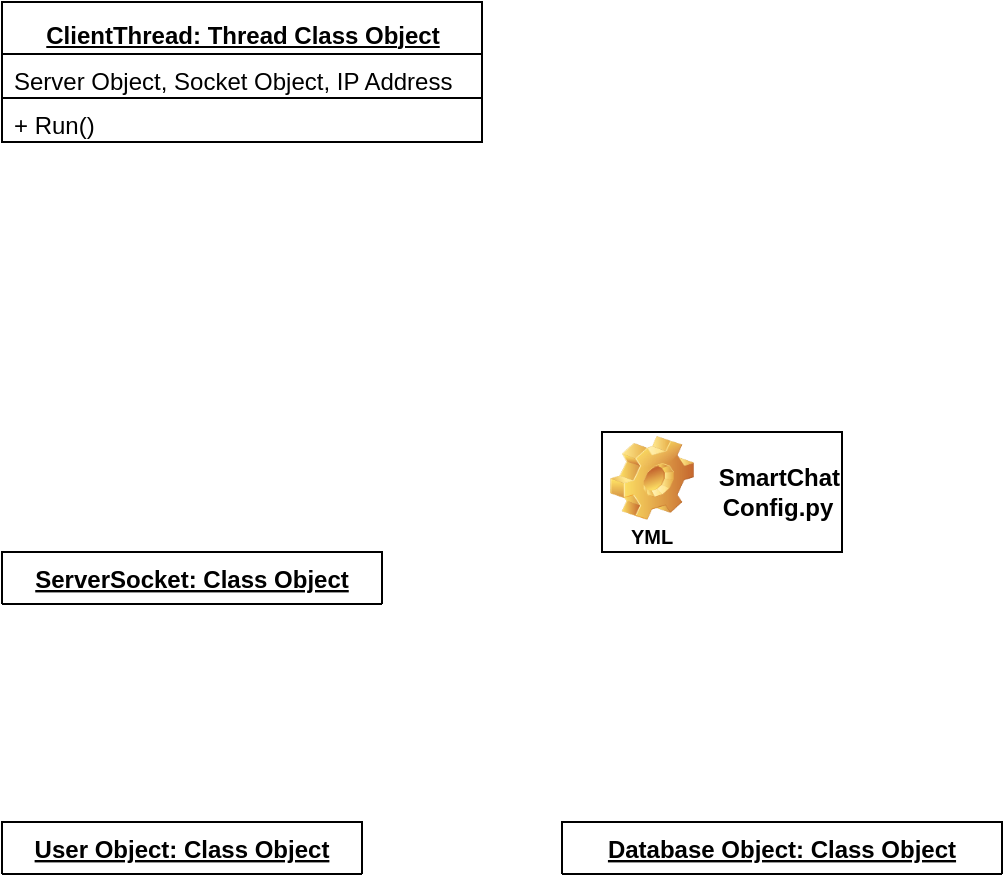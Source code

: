 <mxfile version="15.3.7" type="github">
  <diagram id="C5RBs43oDa-KdzZeNtuy" name="Page-1">
    <mxGraphModel dx="569" dy="1474" grid="1" gridSize="10" guides="1" tooltips="1" connect="1" arrows="1" fold="1" page="1" pageScale="1" pageWidth="827" pageHeight="1169" math="0" shadow="0">
      <root>
        <mxCell id="WIyWlLk6GJQsqaUBKTNV-0" />
        <mxCell id="WIyWlLk6GJQsqaUBKTNV-1" parent="WIyWlLk6GJQsqaUBKTNV-0" />
        <mxCell id="c3OAgtWylzfshOaT56zN-23" value="User Object: Class Object" style="swimlane;fontStyle=5;childLayout=stackLayout;horizontal=1;startSize=26;fillColor=none;horizontalStack=0;resizeParent=1;resizeParentMax=0;resizeLast=0;collapsible=1;marginBottom=0;rounded=0;shadow=0;sketch=0;" vertex="1" collapsed="1" parent="WIyWlLk6GJQsqaUBKTNV-1">
          <mxGeometry x="200" y="300" width="180" height="26" as="geometry">
            <mxRectangle x="200" y="300" width="230" height="140" as="alternateBounds" />
          </mxGeometry>
        </mxCell>
        <mxCell id="c3OAgtWylzfshOaT56zN-24" value="+ Initialize(ID, Username, Password, &#xa;Email, FirstName, LastName)&#xa;" style="text;strokeColor=none;fillColor=none;align=left;verticalAlign=top;spacingLeft=4;spacingRight=4;overflow=hidden;rotatable=0;points=[[0,0.5],[1,0.5]];portConstraint=eastwest;" vertex="1" parent="c3OAgtWylzfshOaT56zN-23">
          <mxGeometry y="26" width="180" height="34" as="geometry" />
        </mxCell>
        <mxCell id="c3OAgtWylzfshOaT56zN-25" value="+ EncodeJson(user object): Dictionary to &#xa;                                             Json String" style="text;strokeColor=none;fillColor=none;align=left;verticalAlign=top;spacingLeft=4;spacingRight=4;overflow=hidden;rotatable=0;points=[[0,0.5],[1,0.5]];portConstraint=eastwest;" vertex="1" parent="c3OAgtWylzfshOaT56zN-23">
          <mxGeometry y="60" width="180" height="40" as="geometry" />
        </mxCell>
        <mxCell id="c3OAgtWylzfshOaT56zN-26" value="+ DecodeJson(json string): Json String to&#xa;                                            Dictionary" style="text;strokeColor=none;fillColor=none;align=left;verticalAlign=top;spacingLeft=4;spacingRight=4;overflow=hidden;rotatable=0;points=[[0,0.5],[1,0.5]];portConstraint=eastwest;" vertex="1" parent="c3OAgtWylzfshOaT56zN-23">
          <mxGeometry y="100" width="180" height="40" as="geometry" />
        </mxCell>
        <mxCell id="c3OAgtWylzfshOaT56zN-31" value="&lt;b&gt;SmartChat&lt;br&gt;Config.py&amp;nbsp;&lt;/b&gt;" style="html=1;rounded=0;shadow=0;glass=0;sketch=0;fillColor=none;align=right;" vertex="1" parent="WIyWlLk6GJQsqaUBKTNV-1">
          <mxGeometry x="500" y="105" width="120" height="60" as="geometry" />
        </mxCell>
        <mxCell id="c3OAgtWylzfshOaT56zN-30" value="&lt;font style=&quot;font-size: 10px&quot;&gt;YML&lt;/font&gt;" style="label;whiteSpace=wrap;html=1;align=center;verticalAlign=bottom;spacingLeft=0;spacingBottom=4;imageAlign=center;imageVerticalAlign=top;image=img/clipart/Gear_128x128.png;rounded=0;shadow=0;sketch=0;glass=0;fillColor=none;strokeColor=none;" vertex="1" parent="WIyWlLk6GJQsqaUBKTNV-1">
          <mxGeometry x="500" y="100" width="50" height="70" as="geometry" />
        </mxCell>
        <mxCell id="c3OAgtWylzfshOaT56zN-41" value="Database Object: Class Object&#xa;" style="swimlane;fontStyle=5;childLayout=stackLayout;horizontal=1;startSize=26;fillColor=none;horizontalStack=0;resizeParent=1;resizeParentMax=0;resizeLast=0;collapsible=1;marginBottom=0;rounded=0;shadow=0;sketch=0;verticalAlign=top;" vertex="1" collapsed="1" parent="WIyWlLk6GJQsqaUBKTNV-1">
          <mxGeometry x="480" y="300" width="220" height="26" as="geometry">
            <mxRectangle x="480" y="300" width="210" height="136" as="alternateBounds" />
          </mxGeometry>
        </mxCell>
        <mxCell id="c3OAgtWylzfshOaT56zN-42" value="+ Connect (connection string) &#xa;" style="text;strokeColor=default;fillColor=none;align=left;verticalAlign=top;spacingLeft=4;spacingRight=4;overflow=hidden;rotatable=0;points=[[0,0.5],[1,0.5]];portConstraint=eastwest;" vertex="1" parent="c3OAgtWylzfshOaT56zN-41">
          <mxGeometry y="26" width="220" height="22" as="geometry" />
        </mxCell>
        <mxCell id="c3OAgtWylzfshOaT56zN-43" value="+ Add(User object)&#xa;&#xa;" style="text;strokeColor=default;fillColor=none;align=left;verticalAlign=top;spacingLeft=4;spacingRight=4;overflow=hidden;rotatable=0;points=[[0,0.5],[1,0.5]];portConstraint=eastwest;" vertex="1" parent="c3OAgtWylzfshOaT56zN-41">
          <mxGeometry y="48" width="220" height="22" as="geometry" />
        </mxCell>
        <mxCell id="c3OAgtWylzfshOaT56zN-44" value="+ Query(Username)&#xa;&#xa;" style="text;strokeColor=default;fillColor=none;align=left;verticalAlign=top;spacingLeft=4;spacingRight=4;overflow=hidden;rotatable=0;points=[[0,0.5],[1,0.5]];portConstraint=eastwest;" vertex="1" parent="c3OAgtWylzfshOaT56zN-41">
          <mxGeometry y="70" width="220" height="22" as="geometry" />
        </mxCell>
        <mxCell id="c3OAgtWylzfshOaT56zN-45" value="+ Delete(User Id)&#xa;&#xa;" style="text;strokeColor=default;fillColor=none;align=left;verticalAlign=top;spacingLeft=4;spacingRight=4;overflow=hidden;rotatable=0;points=[[0,0.5],[1,0.5]];portConstraint=eastwest;" vertex="1" parent="c3OAgtWylzfshOaT56zN-41">
          <mxGeometry y="92" width="220" height="22" as="geometry" />
        </mxCell>
        <mxCell id="c3OAgtWylzfshOaT56zN-46" value="+ Update(User object)" style="text;strokeColor=none;fillColor=none;align=left;verticalAlign=top;spacingLeft=4;spacingRight=4;overflow=hidden;rotatable=0;points=[[0,0.5],[1,0.5]];portConstraint=eastwest;" vertex="1" parent="c3OAgtWylzfshOaT56zN-41">
          <mxGeometry y="114" width="220" height="22" as="geometry" />
        </mxCell>
        <mxCell id="c3OAgtWylzfshOaT56zN-48" value="ServerSocket: Class Object" style="swimlane;fontStyle=5;childLayout=stackLayout;horizontal=1;startSize=26;fillColor=none;horizontalStack=0;resizeParent=1;resizeParentMax=0;resizeLast=0;collapsible=1;marginBottom=0;rounded=0;shadow=0;glass=0;sketch=0;strokeColor=default;align=center;verticalAlign=top;" vertex="1" collapsed="1" parent="WIyWlLk6GJQsqaUBKTNV-1">
          <mxGeometry x="200" y="165" width="190" height="26" as="geometry">
            <mxRectangle x="200" y="165" width="196" height="98" as="alternateBounds" />
          </mxGeometry>
        </mxCell>
        <mxCell id="c3OAgtWylzfshOaT56zN-49" value="ip address, port, socket" style="text;strokeColor=default;fillColor=none;align=left;verticalAlign=top;spacingLeft=4;spacingRight=4;overflow=hidden;rotatable=0;points=[[0,0.5],[1,0.5]];portConstraint=eastwest;" vertex="1" parent="c3OAgtWylzfshOaT56zN-48">
          <mxGeometry y="26" width="190" height="24" as="geometry" />
        </mxCell>
        <mxCell id="c3OAgtWylzfshOaT56zN-50" value="+ Initialize()" style="text;strokeColor=none;fillColor=none;align=left;verticalAlign=top;spacingLeft=4;spacingRight=4;overflow=hidden;rotatable=0;points=[[0,0.5],[1,0.5]];portConstraint=eastwest;" vertex="1" parent="c3OAgtWylzfshOaT56zN-48">
          <mxGeometry y="50" width="190" height="22" as="geometry" />
        </mxCell>
        <mxCell id="c3OAgtWylzfshOaT56zN-51" value="+ listen()" style="text;strokeColor=none;fillColor=none;align=left;verticalAlign=top;spacingLeft=4;spacingRight=4;overflow=hidden;rotatable=0;points=[[0,0.5],[1,0.5]];portConstraint=eastwest;" vertex="1" parent="c3OAgtWylzfshOaT56zN-48">
          <mxGeometry y="72" width="190" height="26" as="geometry" />
        </mxCell>
        <mxCell id="c3OAgtWylzfshOaT56zN-52" value="&lt;b&gt;&lt;u&gt;&lt;font style=&quot;font-size: 12px&quot;&gt;ClientThread: Thread Class Object&lt;/font&gt;&lt;/u&gt;&lt;/b&gt;" style="swimlane;fontStyle=0;childLayout=stackLayout;horizontal=1;startSize=26;fillColor=none;horizontalStack=0;resizeParent=1;resizeParentMax=0;resizeLast=0;collapsible=1;marginBottom=0;rounded=0;shadow=0;glass=0;sketch=0;verticalAlign=bottom;html=1;perimeterSpacing=0;strokeWidth=1;strokeColor=default;fontSize=11;" vertex="1" parent="WIyWlLk6GJQsqaUBKTNV-1">
          <mxGeometry x="200" y="-110" width="240" height="70" as="geometry">
            <mxRectangle x="200" y="-110" width="200" height="21" as="alternateBounds" />
          </mxGeometry>
        </mxCell>
        <mxCell id="c3OAgtWylzfshOaT56zN-53" value="Server Object, Socket Object, IP Address" style="text;strokeColor=default;fillColor=none;align=left;verticalAlign=top;spacingLeft=4;spacingRight=4;overflow=hidden;rotatable=0;points=[[0,0.5],[1,0.5]];portConstraint=eastwest;" vertex="1" parent="c3OAgtWylzfshOaT56zN-52">
          <mxGeometry y="26" width="240" height="22" as="geometry" />
        </mxCell>
        <mxCell id="c3OAgtWylzfshOaT56zN-54" value="+ Run()" style="text;strokeColor=none;fillColor=none;align=left;verticalAlign=top;spacingLeft=4;spacingRight=4;overflow=hidden;rotatable=0;points=[[0,0.5],[1,0.5]];portConstraint=eastwest;" vertex="1" parent="c3OAgtWylzfshOaT56zN-52">
          <mxGeometry y="48" width="240" height="22" as="geometry" />
        </mxCell>
      </root>
    </mxGraphModel>
  </diagram>
</mxfile>
